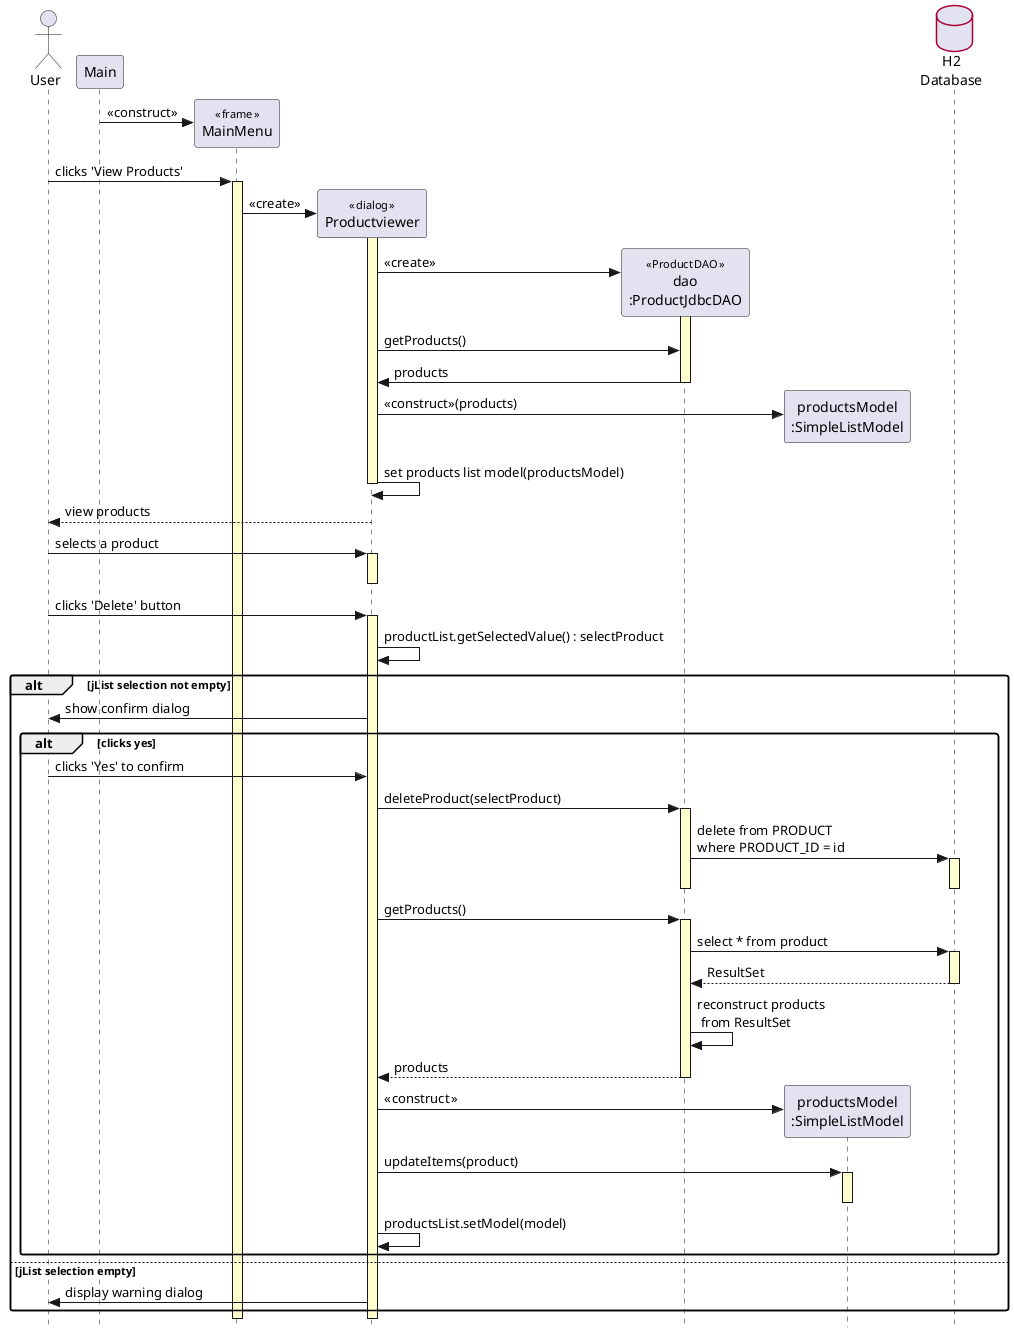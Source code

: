 @startuml
' style tweaks to make the diagram a little more readable
skinparam {
	Style strictuml
	RoundCorner 5
        Database {
		' the default border no longer matches the normal colours (bug?), so fix this
		BorderColor #A80036
	}
	Sequence {
		' make activations yellow too
		LifeLineBackgroundColor #FDFDCD

		' make stereotypes less ugly
		Stereotype {
			Font {
				Size 11
				Style plain
			}
		}
	}
}

actor User as user
participant "Main" as main
participant "MainMenu" as menu << frame >>
participant "Productviewer" as dialog << dialog >>
participant "dao\n:ProductJdbcDAO" as dao <<Product DAO >>
participant "productsModel\n:SimpleListModel" as model
database "H2\nDatabase" as db


create menu
main -> menu : «construct»

user -> menu++ : clicks 'View Products'

create dialog
menu -> dialog++ : «create»

create dao
dialog -> dao++ : «create»
dialog -> dao : getProducts()
dialog <- dao-- : products

create model
dialog -> model : <<construct>>(products)
 
dialog -> dialog-- : set products list model(productsModel)
 
user <-- dialog : view products

user -> dialog++ : selects a product
dialog--

user -> dialog++ : clicks 'Delete' button
dialog -> dialog : productList.getSelectedValue() : selectProduct


alt jList selection not empty
dialog->user: show confirm dialog

alt clicks yes
user -> dialog: clicks 'Yes' to confirm
dialog->dao++ : deleteProduct(selectProduct)
dao -> db++ : delete from PRODUCT \nwhere PRODUCT_ID = id
dao--
db--

dialog -> dao++ : getProducts()
dao -> db++ : select * from product
return ResultSet
dao->dao: reconstruct products\n from ResultSet
dao --> dialog : products
dao--

create model
dialog -> model : « construct »
dialog -> model++ : updateItems(product)
model--
dialog -> dialog : productsList.setModel(model)
    dao--
end
else jList selection empty
    dialog->user: display warning dialog
end
@enduml
